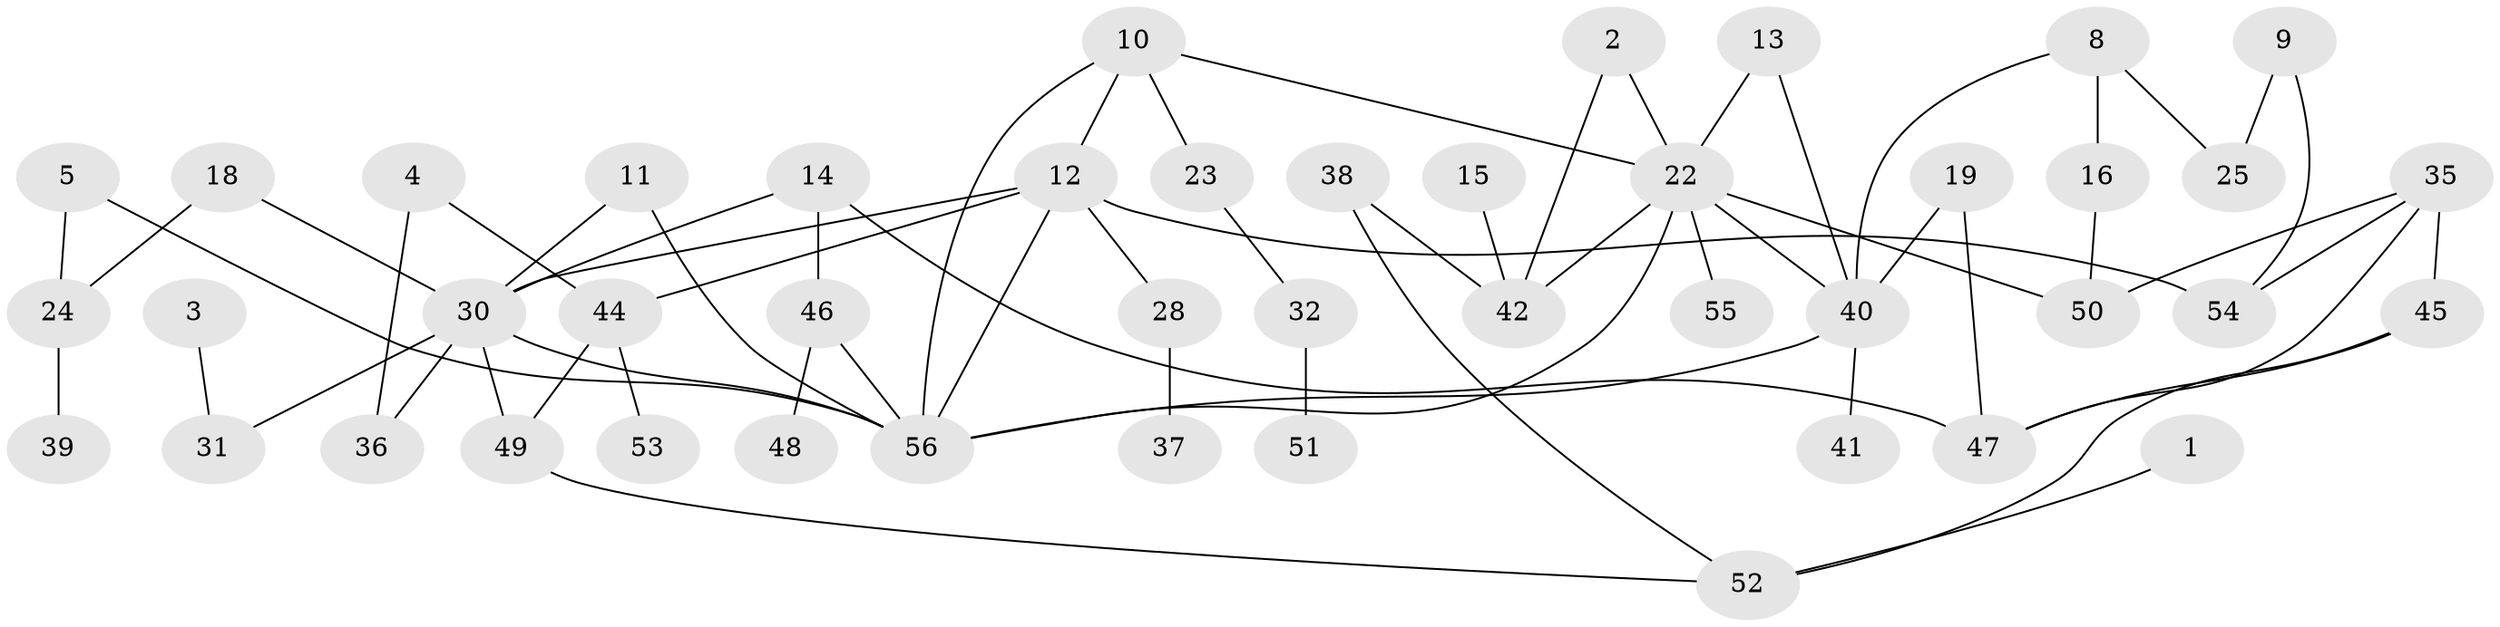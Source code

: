// original degree distribution, {4: 0.08108108108108109, 3: 0.1891891891891892, 1: 0.25225225225225223, 2: 0.32432432432432434, 0: 0.09009009009009009, 6: 0.02702702702702703, 5: 0.02702702702702703, 8: 0.009009009009009009}
// Generated by graph-tools (version 1.1) at 2025/00/03/09/25 03:00:52]
// undirected, 45 vertices, 63 edges
graph export_dot {
graph [start="1"]
  node [color=gray90,style=filled];
  1;
  2;
  3;
  4;
  5;
  8;
  9;
  10;
  11;
  12;
  13;
  14;
  15;
  16;
  18;
  19;
  22;
  23;
  24;
  25;
  28;
  30;
  31;
  32;
  35;
  36;
  37;
  38;
  39;
  40;
  41;
  42;
  44;
  45;
  46;
  47;
  48;
  49;
  50;
  51;
  52;
  53;
  54;
  55;
  56;
  1 -- 52 [weight=1.0];
  2 -- 22 [weight=1.0];
  2 -- 42 [weight=1.0];
  3 -- 31 [weight=1.0];
  4 -- 36 [weight=1.0];
  4 -- 44 [weight=1.0];
  5 -- 24 [weight=1.0];
  5 -- 56 [weight=1.0];
  8 -- 16 [weight=1.0];
  8 -- 25 [weight=1.0];
  8 -- 40 [weight=1.0];
  9 -- 25 [weight=1.0];
  9 -- 54 [weight=1.0];
  10 -- 12 [weight=1.0];
  10 -- 22 [weight=1.0];
  10 -- 23 [weight=1.0];
  10 -- 56 [weight=1.0];
  11 -- 30 [weight=1.0];
  11 -- 56 [weight=1.0];
  12 -- 28 [weight=1.0];
  12 -- 30 [weight=1.0];
  12 -- 44 [weight=1.0];
  12 -- 54 [weight=2.0];
  12 -- 56 [weight=1.0];
  13 -- 22 [weight=1.0];
  13 -- 40 [weight=1.0];
  14 -- 30 [weight=1.0];
  14 -- 46 [weight=1.0];
  14 -- 47 [weight=1.0];
  15 -- 42 [weight=1.0];
  16 -- 50 [weight=1.0];
  18 -- 24 [weight=1.0];
  18 -- 30 [weight=1.0];
  19 -- 40 [weight=1.0];
  19 -- 47 [weight=1.0];
  22 -- 40 [weight=1.0];
  22 -- 42 [weight=1.0];
  22 -- 50 [weight=1.0];
  22 -- 55 [weight=1.0];
  22 -- 56 [weight=1.0];
  23 -- 32 [weight=1.0];
  24 -- 39 [weight=1.0];
  28 -- 37 [weight=1.0];
  30 -- 31 [weight=1.0];
  30 -- 36 [weight=1.0];
  30 -- 49 [weight=1.0];
  30 -- 56 [weight=1.0];
  32 -- 51 [weight=1.0];
  35 -- 45 [weight=1.0];
  35 -- 47 [weight=1.0];
  35 -- 50 [weight=1.0];
  35 -- 54 [weight=1.0];
  38 -- 42 [weight=1.0];
  38 -- 52 [weight=1.0];
  40 -- 41 [weight=1.0];
  40 -- 56 [weight=1.0];
  44 -- 49 [weight=1.0];
  44 -- 53 [weight=1.0];
  45 -- 47 [weight=1.0];
  45 -- 52 [weight=1.0];
  46 -- 48 [weight=1.0];
  46 -- 56 [weight=1.0];
  49 -- 52 [weight=1.0];
}
